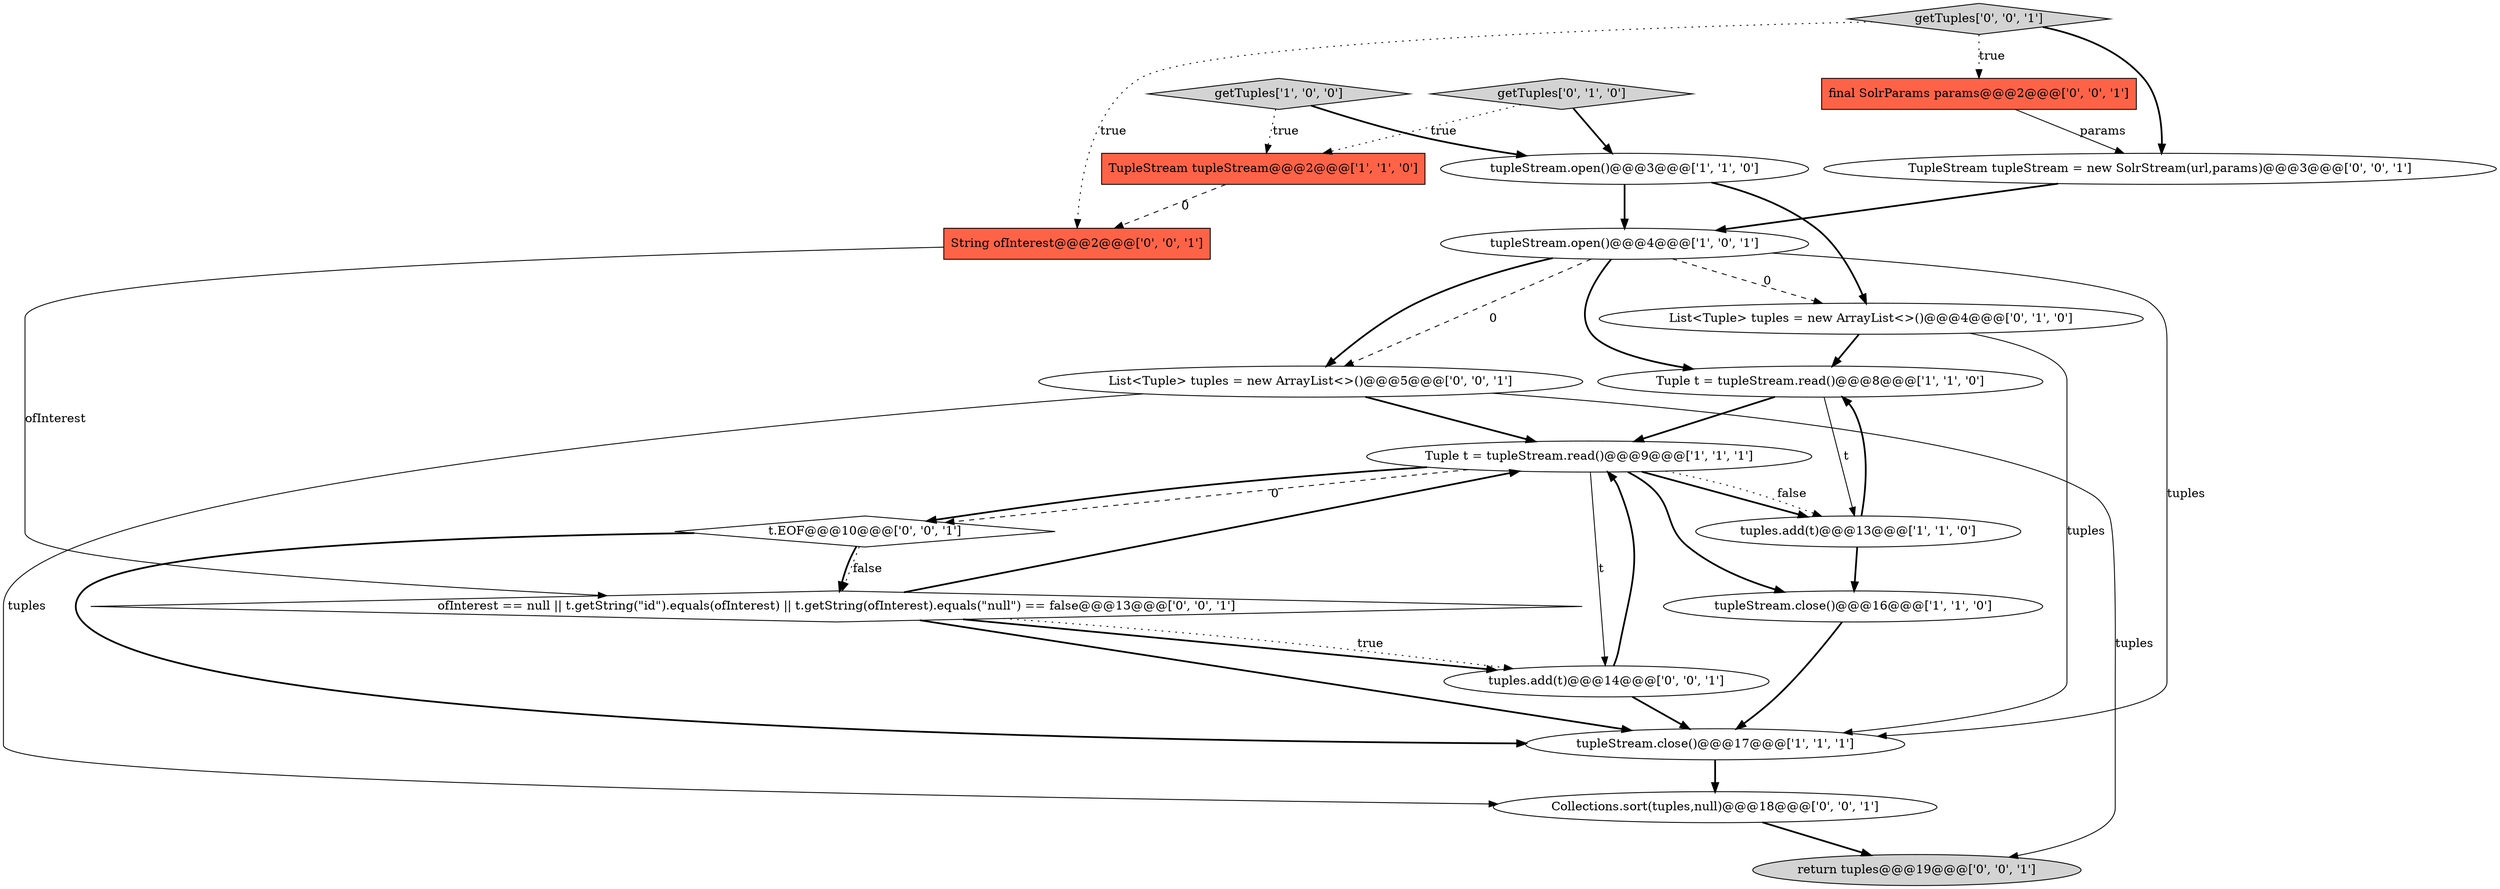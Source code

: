 digraph {
9 [style = filled, label = "List<Tuple> tuples = new ArrayList<>()@@@4@@@['0', '1', '0']", fillcolor = white, shape = ellipse image = "AAA1AAABBB2BBB"];
15 [style = filled, label = "getTuples['0', '0', '1']", fillcolor = lightgray, shape = diamond image = "AAA0AAABBB3BBB"];
14 [style = filled, label = "return tuples@@@19@@@['0', '0', '1']", fillcolor = lightgray, shape = ellipse image = "AAA0AAABBB3BBB"];
18 [style = filled, label = "TupleStream tupleStream = new SolrStream(url,params)@@@3@@@['0', '0', '1']", fillcolor = white, shape = ellipse image = "AAA0AAABBB3BBB"];
6 [style = filled, label = "TupleStream tupleStream@@@2@@@['1', '1', '0']", fillcolor = tomato, shape = box image = "AAA0AAABBB1BBB"];
10 [style = filled, label = "getTuples['0', '1', '0']", fillcolor = lightgray, shape = diamond image = "AAA0AAABBB2BBB"];
19 [style = filled, label = "t.EOF@@@10@@@['0', '0', '1']", fillcolor = white, shape = diamond image = "AAA0AAABBB3BBB"];
13 [style = filled, label = "final SolrParams params@@@2@@@['0', '0', '1']", fillcolor = tomato, shape = box image = "AAA0AAABBB3BBB"];
8 [style = filled, label = "tupleStream.close()@@@16@@@['1', '1', '0']", fillcolor = white, shape = ellipse image = "AAA0AAABBB1BBB"];
17 [style = filled, label = "ofInterest == null || t.getString(\"id\").equals(ofInterest) || t.getString(ofInterest).equals(\"null\") == false@@@13@@@['0', '0', '1']", fillcolor = white, shape = diamond image = "AAA0AAABBB3BBB"];
5 [style = filled, label = "tuples.add(t)@@@13@@@['1', '1', '0']", fillcolor = white, shape = ellipse image = "AAA0AAABBB1BBB"];
0 [style = filled, label = "tupleStream.open()@@@3@@@['1', '1', '0']", fillcolor = white, shape = ellipse image = "AAA0AAABBB1BBB"];
4 [style = filled, label = "Tuple t = tupleStream.read()@@@9@@@['1', '1', '1']", fillcolor = white, shape = ellipse image = "AAA0AAABBB1BBB"];
7 [style = filled, label = "getTuples['1', '0', '0']", fillcolor = lightgray, shape = diamond image = "AAA0AAABBB1BBB"];
2 [style = filled, label = "tupleStream.open()@@@4@@@['1', '0', '1']", fillcolor = white, shape = ellipse image = "AAA0AAABBB1BBB"];
11 [style = filled, label = "tuples.add(t)@@@14@@@['0', '0', '1']", fillcolor = white, shape = ellipse image = "AAA0AAABBB3BBB"];
12 [style = filled, label = "Collections.sort(tuples,null)@@@18@@@['0', '0', '1']", fillcolor = white, shape = ellipse image = "AAA0AAABBB3BBB"];
1 [style = filled, label = "Tuple t = tupleStream.read()@@@8@@@['1', '1', '0']", fillcolor = white, shape = ellipse image = "AAA0AAABBB1BBB"];
20 [style = filled, label = "String ofInterest@@@2@@@['0', '0', '1']", fillcolor = tomato, shape = box image = "AAA0AAABBB3BBB"];
16 [style = filled, label = "List<Tuple> tuples = new ArrayList<>()@@@5@@@['0', '0', '1']", fillcolor = white, shape = ellipse image = "AAA0AAABBB3BBB"];
3 [style = filled, label = "tupleStream.close()@@@17@@@['1', '1', '1']", fillcolor = white, shape = ellipse image = "AAA0AAABBB1BBB"];
19->3 [style = bold, label=""];
11->3 [style = bold, label=""];
11->4 [style = bold, label=""];
5->8 [style = bold, label=""];
15->13 [style = dotted, label="true"];
18->2 [style = bold, label=""];
16->4 [style = bold, label=""];
6->20 [style = dashed, label="0"];
15->18 [style = bold, label=""];
4->11 [style = solid, label="t"];
12->14 [style = bold, label=""];
5->1 [style = bold, label=""];
4->5 [style = bold, label=""];
0->9 [style = bold, label=""];
2->9 [style = dashed, label="0"];
4->8 [style = bold, label=""];
17->3 [style = bold, label=""];
16->14 [style = solid, label="tuples"];
13->18 [style = solid, label="params"];
19->17 [style = dotted, label="false"];
8->3 [style = bold, label=""];
17->4 [style = bold, label=""];
2->16 [style = dashed, label="0"];
4->19 [style = bold, label=""];
4->5 [style = dotted, label="false"];
20->17 [style = solid, label="ofInterest"];
3->12 [style = bold, label=""];
19->17 [style = bold, label=""];
15->20 [style = dotted, label="true"];
2->1 [style = bold, label=""];
7->0 [style = bold, label=""];
17->11 [style = bold, label=""];
1->4 [style = bold, label=""];
16->12 [style = solid, label="tuples"];
10->6 [style = dotted, label="true"];
2->16 [style = bold, label=""];
17->11 [style = dotted, label="true"];
9->3 [style = solid, label="tuples"];
0->2 [style = bold, label=""];
4->19 [style = dashed, label="0"];
9->1 [style = bold, label=""];
2->3 [style = solid, label="tuples"];
10->0 [style = bold, label=""];
1->5 [style = solid, label="t"];
7->6 [style = dotted, label="true"];
}
